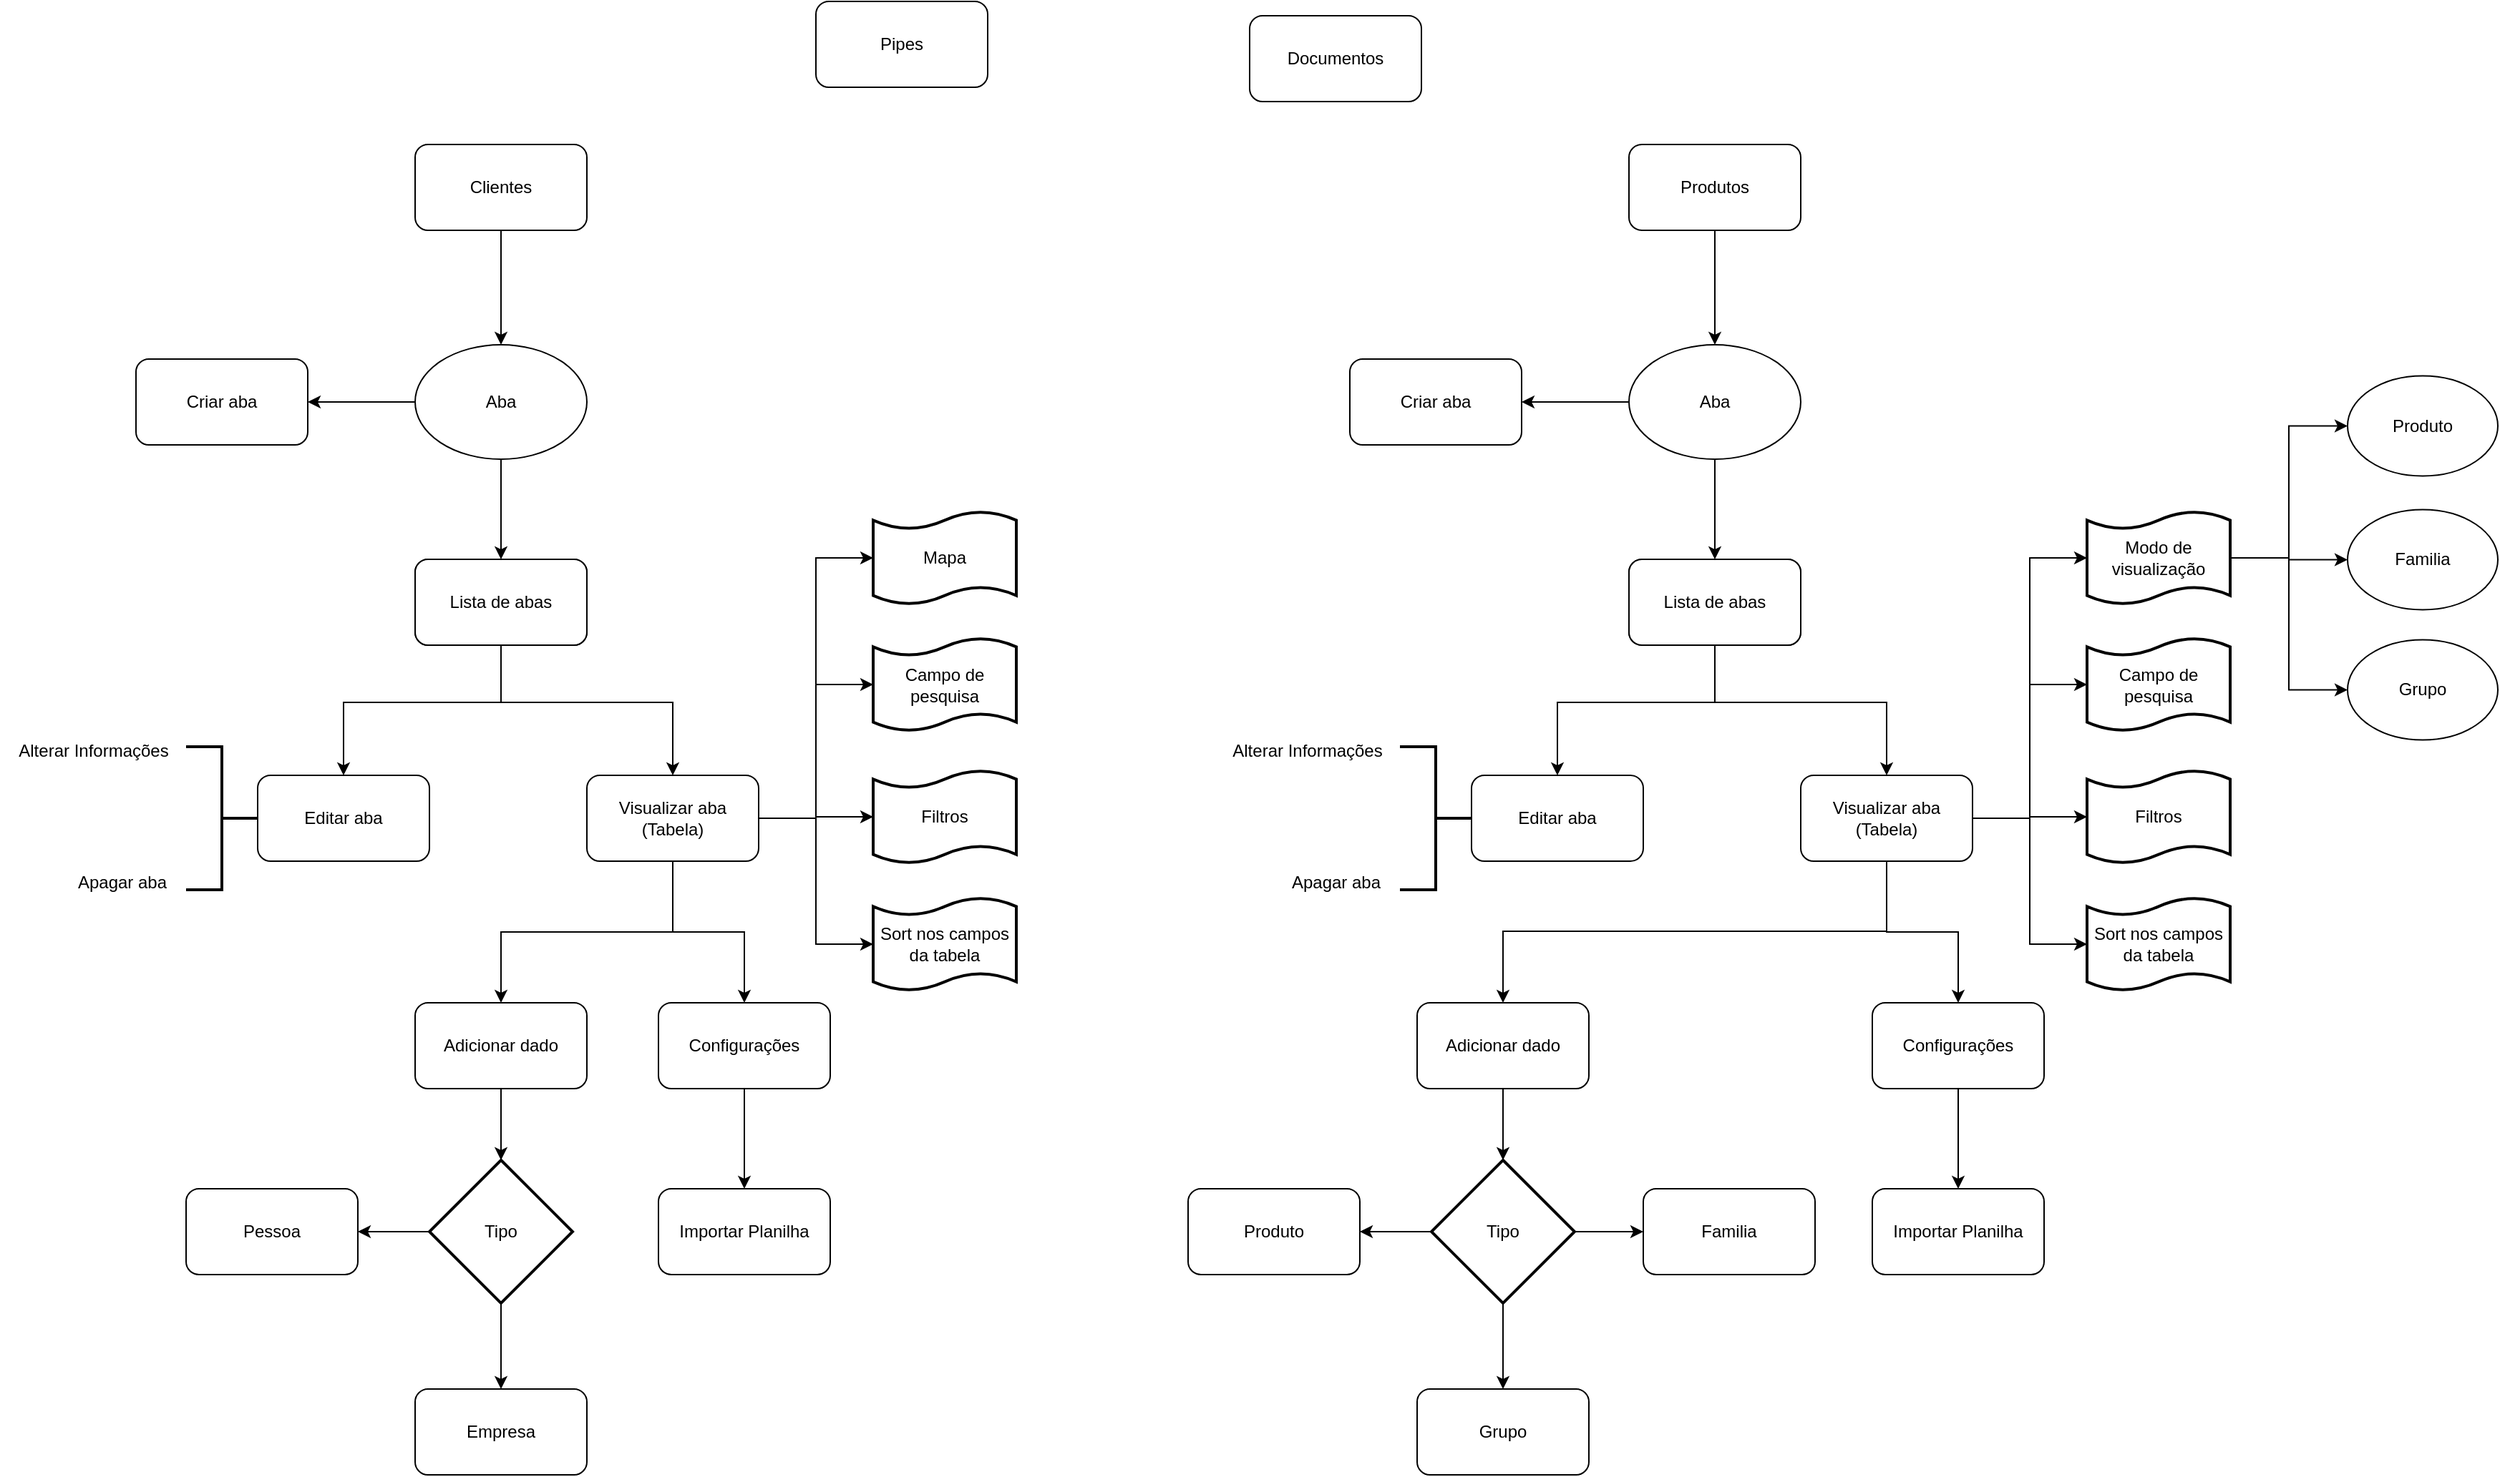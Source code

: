 <mxfile version="22.1.5" type="github">
  <diagram id="C5RBs43oDa-KdzZeNtuy" name="Page-1">
    <mxGraphModel dx="3436" dy="1240" grid="1" gridSize="10" guides="1" tooltips="1" connect="1" arrows="1" fold="1" page="1" pageScale="1" pageWidth="827" pageHeight="1169" math="0" shadow="0">
      <root>
        <mxCell id="WIyWlLk6GJQsqaUBKTNV-0" />
        <mxCell id="WIyWlLk6GJQsqaUBKTNV-1" parent="WIyWlLk6GJQsqaUBKTNV-0" />
        <mxCell id="7p2oG9inGJbOri-XmN-j-11" style="edgeStyle=orthogonalEdgeStyle;rounded=0;orthogonalLoop=1;jettySize=auto;html=1;" edge="1" parent="WIyWlLk6GJQsqaUBKTNV-1" source="7p2oG9inGJbOri-XmN-j-0" target="7p2oG9inGJbOri-XmN-j-10">
          <mxGeometry relative="1" as="geometry" />
        </mxCell>
        <mxCell id="7p2oG9inGJbOri-XmN-j-0" value="Clientes" style="rounded=1;whiteSpace=wrap;html=1;" vertex="1" parent="WIyWlLk6GJQsqaUBKTNV-1">
          <mxGeometry x="-500" y="130" width="120" height="60" as="geometry" />
        </mxCell>
        <mxCell id="7p2oG9inGJbOri-XmN-j-1" value="Pipes" style="rounded=1;whiteSpace=wrap;html=1;" vertex="1" parent="WIyWlLk6GJQsqaUBKTNV-1">
          <mxGeometry x="-220" y="30" width="120" height="60" as="geometry" />
        </mxCell>
        <mxCell id="7p2oG9inGJbOri-XmN-j-2" value="Documentos" style="rounded=1;whiteSpace=wrap;html=1;" vertex="1" parent="WIyWlLk6GJQsqaUBKTNV-1">
          <mxGeometry x="83" y="40" width="120" height="60" as="geometry" />
        </mxCell>
        <mxCell id="7p2oG9inGJbOri-XmN-j-15" style="edgeStyle=orthogonalEdgeStyle;rounded=0;orthogonalLoop=1;jettySize=auto;html=1;entryX=0.5;entryY=0;entryDx=0;entryDy=0;" edge="1" parent="WIyWlLk6GJQsqaUBKTNV-1" source="7p2oG9inGJbOri-XmN-j-10" target="7p2oG9inGJbOri-XmN-j-14">
          <mxGeometry relative="1" as="geometry" />
        </mxCell>
        <mxCell id="7p2oG9inGJbOri-XmN-j-24" style="edgeStyle=orthogonalEdgeStyle;rounded=0;orthogonalLoop=1;jettySize=auto;html=1;" edge="1" parent="WIyWlLk6GJQsqaUBKTNV-1" source="7p2oG9inGJbOri-XmN-j-10" target="7p2oG9inGJbOri-XmN-j-12">
          <mxGeometry relative="1" as="geometry" />
        </mxCell>
        <mxCell id="7p2oG9inGJbOri-XmN-j-10" value="Aba" style="ellipse;whiteSpace=wrap;html=1;" vertex="1" parent="WIyWlLk6GJQsqaUBKTNV-1">
          <mxGeometry x="-500" y="270" width="120" height="80" as="geometry" />
        </mxCell>
        <mxCell id="7p2oG9inGJbOri-XmN-j-12" value="Criar aba" style="rounded=1;whiteSpace=wrap;html=1;" vertex="1" parent="WIyWlLk6GJQsqaUBKTNV-1">
          <mxGeometry x="-695" y="280" width="120" height="60" as="geometry" />
        </mxCell>
        <mxCell id="7p2oG9inGJbOri-XmN-j-14" value="Lista de abas" style="rounded=1;whiteSpace=wrap;html=1;" vertex="1" parent="WIyWlLk6GJQsqaUBKTNV-1">
          <mxGeometry x="-500" y="420" width="120" height="60" as="geometry" />
        </mxCell>
        <mxCell id="7p2oG9inGJbOri-XmN-j-19" style="edgeStyle=orthogonalEdgeStyle;rounded=0;orthogonalLoop=1;jettySize=auto;html=1;entryX=0.5;entryY=0;entryDx=0;entryDy=0;" edge="1" parent="WIyWlLk6GJQsqaUBKTNV-1" source="7p2oG9inGJbOri-XmN-j-16" target="7p2oG9inGJbOri-XmN-j-17">
          <mxGeometry relative="1" as="geometry">
            <Array as="points">
              <mxPoint x="-440" y="520" />
              <mxPoint x="-550" y="520" />
            </Array>
          </mxGeometry>
        </mxCell>
        <mxCell id="7p2oG9inGJbOri-XmN-j-23" style="edgeStyle=orthogonalEdgeStyle;rounded=0;orthogonalLoop=1;jettySize=auto;html=1;entryX=0.5;entryY=0;entryDx=0;entryDy=0;" edge="1" parent="WIyWlLk6GJQsqaUBKTNV-1" source="7p2oG9inGJbOri-XmN-j-16" target="7p2oG9inGJbOri-XmN-j-22">
          <mxGeometry relative="1" as="geometry">
            <Array as="points">
              <mxPoint x="-320" y="520" />
              <mxPoint x="-200" y="520" />
            </Array>
          </mxGeometry>
        </mxCell>
        <mxCell id="7p2oG9inGJbOri-XmN-j-16" value="Lista de abas" style="rounded=1;whiteSpace=wrap;html=1;" vertex="1" parent="WIyWlLk6GJQsqaUBKTNV-1">
          <mxGeometry x="-500" y="420" width="120" height="60" as="geometry" />
        </mxCell>
        <mxCell id="7p2oG9inGJbOri-XmN-j-17" value="Editar aba" style="rounded=1;whiteSpace=wrap;html=1;" vertex="1" parent="WIyWlLk6GJQsqaUBKTNV-1">
          <mxGeometry x="-610" y="571" width="120" height="60" as="geometry" />
        </mxCell>
        <mxCell id="7p2oG9inGJbOri-XmN-j-18" value="" style="strokeWidth=2;html=1;shape=mxgraph.flowchart.annotation_2;align=left;labelPosition=right;pointerEvents=1;rotation=-180;" vertex="1" parent="WIyWlLk6GJQsqaUBKTNV-1">
          <mxGeometry x="-660" y="551" width="50" height="100" as="geometry" />
        </mxCell>
        <mxCell id="7p2oG9inGJbOri-XmN-j-20" value="Alterar Informações" style="text;html=1;align=center;verticalAlign=middle;resizable=0;points=[];autosize=1;strokeColor=none;fillColor=none;" vertex="1" parent="WIyWlLk6GJQsqaUBKTNV-1">
          <mxGeometry x="-790" y="539" width="130" height="30" as="geometry" />
        </mxCell>
        <mxCell id="7p2oG9inGJbOri-XmN-j-21" value="Apagar aba" style="text;html=1;align=center;verticalAlign=middle;resizable=0;points=[];autosize=1;strokeColor=none;fillColor=none;" vertex="1" parent="WIyWlLk6GJQsqaUBKTNV-1">
          <mxGeometry x="-750" y="631" width="90" height="30" as="geometry" />
        </mxCell>
        <mxCell id="7p2oG9inGJbOri-XmN-j-26" style="edgeStyle=orthogonalEdgeStyle;rounded=0;orthogonalLoop=1;jettySize=auto;html=1;entryX=0.5;entryY=0;entryDx=0;entryDy=0;" edge="1" parent="WIyWlLk6GJQsqaUBKTNV-1" source="7p2oG9inGJbOri-XmN-j-22" target="7p2oG9inGJbOri-XmN-j-25">
          <mxGeometry relative="1" as="geometry" />
        </mxCell>
        <mxCell id="7p2oG9inGJbOri-XmN-j-36" style="edgeStyle=orthogonalEdgeStyle;rounded=0;orthogonalLoop=1;jettySize=auto;html=1;entryX=0.5;entryY=0;entryDx=0;entryDy=0;" edge="1" parent="WIyWlLk6GJQsqaUBKTNV-1" source="7p2oG9inGJbOri-XmN-j-22" target="7p2oG9inGJbOri-XmN-j-35">
          <mxGeometry relative="1" as="geometry" />
        </mxCell>
        <mxCell id="7p2oG9inGJbOri-XmN-j-22" value="Visualizar aba&lt;br&gt;(Tabela)" style="rounded=1;whiteSpace=wrap;html=1;" vertex="1" parent="WIyWlLk6GJQsqaUBKTNV-1">
          <mxGeometry x="-380" y="571" width="120" height="60" as="geometry" />
        </mxCell>
        <mxCell id="7p2oG9inGJbOri-XmN-j-28" style="edgeStyle=orthogonalEdgeStyle;rounded=0;orthogonalLoop=1;jettySize=auto;html=1;" edge="1" parent="WIyWlLk6GJQsqaUBKTNV-1" source="7p2oG9inGJbOri-XmN-j-25" target="7p2oG9inGJbOri-XmN-j-27">
          <mxGeometry relative="1" as="geometry" />
        </mxCell>
        <mxCell id="7p2oG9inGJbOri-XmN-j-25" value="Adicionar dado" style="rounded=1;whiteSpace=wrap;html=1;" vertex="1" parent="WIyWlLk6GJQsqaUBKTNV-1">
          <mxGeometry x="-500" y="730" width="120" height="60" as="geometry" />
        </mxCell>
        <mxCell id="7p2oG9inGJbOri-XmN-j-31" style="edgeStyle=orthogonalEdgeStyle;rounded=0;orthogonalLoop=1;jettySize=auto;html=1;" edge="1" parent="WIyWlLk6GJQsqaUBKTNV-1" source="7p2oG9inGJbOri-XmN-j-27" target="7p2oG9inGJbOri-XmN-j-30">
          <mxGeometry relative="1" as="geometry" />
        </mxCell>
        <mxCell id="7p2oG9inGJbOri-XmN-j-32" style="edgeStyle=orthogonalEdgeStyle;rounded=0;orthogonalLoop=1;jettySize=auto;html=1;" edge="1" parent="WIyWlLk6GJQsqaUBKTNV-1" source="7p2oG9inGJbOri-XmN-j-27" target="7p2oG9inGJbOri-XmN-j-29">
          <mxGeometry relative="1" as="geometry" />
        </mxCell>
        <mxCell id="7p2oG9inGJbOri-XmN-j-27" value="Tipo" style="strokeWidth=2;html=1;shape=mxgraph.flowchart.decision;whiteSpace=wrap;" vertex="1" parent="WIyWlLk6GJQsqaUBKTNV-1">
          <mxGeometry x="-490" y="840" width="100" height="100" as="geometry" />
        </mxCell>
        <mxCell id="7p2oG9inGJbOri-XmN-j-29" value="Pessoa" style="rounded=1;whiteSpace=wrap;html=1;" vertex="1" parent="WIyWlLk6GJQsqaUBKTNV-1">
          <mxGeometry x="-660" y="860" width="120" height="60" as="geometry" />
        </mxCell>
        <mxCell id="7p2oG9inGJbOri-XmN-j-30" value="Empresa" style="rounded=1;whiteSpace=wrap;html=1;" vertex="1" parent="WIyWlLk6GJQsqaUBKTNV-1">
          <mxGeometry x="-500" y="1000" width="120" height="60" as="geometry" />
        </mxCell>
        <mxCell id="7p2oG9inGJbOri-XmN-j-38" style="edgeStyle=orthogonalEdgeStyle;rounded=0;orthogonalLoop=1;jettySize=auto;html=1;entryX=0.5;entryY=0;entryDx=0;entryDy=0;" edge="1" parent="WIyWlLk6GJQsqaUBKTNV-1" source="7p2oG9inGJbOri-XmN-j-35" target="7p2oG9inGJbOri-XmN-j-37">
          <mxGeometry relative="1" as="geometry" />
        </mxCell>
        <mxCell id="7p2oG9inGJbOri-XmN-j-35" value="Configurações" style="rounded=1;whiteSpace=wrap;html=1;" vertex="1" parent="WIyWlLk6GJQsqaUBKTNV-1">
          <mxGeometry x="-330" y="730" width="120" height="60" as="geometry" />
        </mxCell>
        <mxCell id="7p2oG9inGJbOri-XmN-j-37" value="Importar Planilha" style="rounded=1;whiteSpace=wrap;html=1;" vertex="1" parent="WIyWlLk6GJQsqaUBKTNV-1">
          <mxGeometry x="-330" y="860" width="120" height="60" as="geometry" />
        </mxCell>
        <mxCell id="7p2oG9inGJbOri-XmN-j-41" value="Campo de pesquisa" style="shape=tape;whiteSpace=wrap;html=1;strokeWidth=2;size=0.19" vertex="1" parent="WIyWlLk6GJQsqaUBKTNV-1">
          <mxGeometry x="-180" y="475" width="100" height="65" as="geometry" />
        </mxCell>
        <mxCell id="7p2oG9inGJbOri-XmN-j-42" style="edgeStyle=orthogonalEdgeStyle;rounded=0;orthogonalLoop=1;jettySize=auto;html=1;entryX=0;entryY=0.5;entryDx=0;entryDy=0;entryPerimeter=0;" edge="1" parent="WIyWlLk6GJQsqaUBKTNV-1" source="7p2oG9inGJbOri-XmN-j-22" target="7p2oG9inGJbOri-XmN-j-41">
          <mxGeometry relative="1" as="geometry" />
        </mxCell>
        <mxCell id="7p2oG9inGJbOri-XmN-j-43" value="Mapa" style="shape=tape;whiteSpace=wrap;html=1;strokeWidth=2;size=0.19" vertex="1" parent="WIyWlLk6GJQsqaUBKTNV-1">
          <mxGeometry x="-180" y="386.5" width="100" height="65" as="geometry" />
        </mxCell>
        <mxCell id="7p2oG9inGJbOri-XmN-j-44" style="edgeStyle=orthogonalEdgeStyle;rounded=0;orthogonalLoop=1;jettySize=auto;html=1;entryX=0;entryY=0.5;entryDx=0;entryDy=0;entryPerimeter=0;" edge="1" parent="WIyWlLk6GJQsqaUBKTNV-1" source="7p2oG9inGJbOri-XmN-j-22" target="7p2oG9inGJbOri-XmN-j-43">
          <mxGeometry relative="1" as="geometry" />
        </mxCell>
        <mxCell id="7p2oG9inGJbOri-XmN-j-45" value="Filtros" style="shape=tape;whiteSpace=wrap;html=1;strokeWidth=2;size=0.19" vertex="1" parent="WIyWlLk6GJQsqaUBKTNV-1">
          <mxGeometry x="-180" y="567.5" width="100" height="65" as="geometry" />
        </mxCell>
        <mxCell id="7p2oG9inGJbOri-XmN-j-46" style="edgeStyle=orthogonalEdgeStyle;rounded=0;orthogonalLoop=1;jettySize=auto;html=1;entryX=0;entryY=0.5;entryDx=0;entryDy=0;entryPerimeter=0;" edge="1" parent="WIyWlLk6GJQsqaUBKTNV-1" source="7p2oG9inGJbOri-XmN-j-22" target="7p2oG9inGJbOri-XmN-j-45">
          <mxGeometry relative="1" as="geometry" />
        </mxCell>
        <mxCell id="7p2oG9inGJbOri-XmN-j-47" value="Sort nos campos&lt;br&gt;da tabela" style="shape=tape;whiteSpace=wrap;html=1;strokeWidth=2;size=0.19" vertex="1" parent="WIyWlLk6GJQsqaUBKTNV-1">
          <mxGeometry x="-180" y="656.5" width="100" height="65" as="geometry" />
        </mxCell>
        <mxCell id="7p2oG9inGJbOri-XmN-j-48" style="edgeStyle=orthogonalEdgeStyle;rounded=0;orthogonalLoop=1;jettySize=auto;html=1;entryX=0;entryY=0.5;entryDx=0;entryDy=0;entryPerimeter=0;" edge="1" parent="WIyWlLk6GJQsqaUBKTNV-1" source="7p2oG9inGJbOri-XmN-j-22" target="7p2oG9inGJbOri-XmN-j-47">
          <mxGeometry relative="1" as="geometry" />
        </mxCell>
        <mxCell id="7p2oG9inGJbOri-XmN-j-49" style="edgeStyle=orthogonalEdgeStyle;rounded=0;orthogonalLoop=1;jettySize=auto;html=1;" edge="1" parent="WIyWlLk6GJQsqaUBKTNV-1" source="7p2oG9inGJbOri-XmN-j-50" target="7p2oG9inGJbOri-XmN-j-53">
          <mxGeometry relative="1" as="geometry" />
        </mxCell>
        <mxCell id="7p2oG9inGJbOri-XmN-j-50" value="Produtos" style="rounded=1;whiteSpace=wrap;html=1;" vertex="1" parent="WIyWlLk6GJQsqaUBKTNV-1">
          <mxGeometry x="348" y="130" width="120" height="60" as="geometry" />
        </mxCell>
        <mxCell id="7p2oG9inGJbOri-XmN-j-51" style="edgeStyle=orthogonalEdgeStyle;rounded=0;orthogonalLoop=1;jettySize=auto;html=1;entryX=0.5;entryY=0;entryDx=0;entryDy=0;" edge="1" parent="WIyWlLk6GJQsqaUBKTNV-1" source="7p2oG9inGJbOri-XmN-j-53" target="7p2oG9inGJbOri-XmN-j-55">
          <mxGeometry relative="1" as="geometry" />
        </mxCell>
        <mxCell id="7p2oG9inGJbOri-XmN-j-52" style="edgeStyle=orthogonalEdgeStyle;rounded=0;orthogonalLoop=1;jettySize=auto;html=1;" edge="1" parent="WIyWlLk6GJQsqaUBKTNV-1" source="7p2oG9inGJbOri-XmN-j-53" target="7p2oG9inGJbOri-XmN-j-54">
          <mxGeometry relative="1" as="geometry" />
        </mxCell>
        <mxCell id="7p2oG9inGJbOri-XmN-j-53" value="Aba" style="ellipse;whiteSpace=wrap;html=1;" vertex="1" parent="WIyWlLk6GJQsqaUBKTNV-1">
          <mxGeometry x="348" y="270" width="120" height="80" as="geometry" />
        </mxCell>
        <mxCell id="7p2oG9inGJbOri-XmN-j-54" value="Criar aba" style="rounded=1;whiteSpace=wrap;html=1;" vertex="1" parent="WIyWlLk6GJQsqaUBKTNV-1">
          <mxGeometry x="153" y="280" width="120" height="60" as="geometry" />
        </mxCell>
        <mxCell id="7p2oG9inGJbOri-XmN-j-55" value="Lista de abas" style="rounded=1;whiteSpace=wrap;html=1;" vertex="1" parent="WIyWlLk6GJQsqaUBKTNV-1">
          <mxGeometry x="348" y="420" width="120" height="60" as="geometry" />
        </mxCell>
        <mxCell id="7p2oG9inGJbOri-XmN-j-56" style="edgeStyle=orthogonalEdgeStyle;rounded=0;orthogonalLoop=1;jettySize=auto;html=1;entryX=0.5;entryY=0;entryDx=0;entryDy=0;" edge="1" parent="WIyWlLk6GJQsqaUBKTNV-1" source="7p2oG9inGJbOri-XmN-j-58" target="7p2oG9inGJbOri-XmN-j-59">
          <mxGeometry relative="1" as="geometry">
            <Array as="points">
              <mxPoint x="408" y="520" />
              <mxPoint x="298" y="520" />
            </Array>
          </mxGeometry>
        </mxCell>
        <mxCell id="7p2oG9inGJbOri-XmN-j-57" style="edgeStyle=orthogonalEdgeStyle;rounded=0;orthogonalLoop=1;jettySize=auto;html=1;entryX=0.5;entryY=0;entryDx=0;entryDy=0;" edge="1" parent="WIyWlLk6GJQsqaUBKTNV-1" source="7p2oG9inGJbOri-XmN-j-58" target="7p2oG9inGJbOri-XmN-j-65">
          <mxGeometry relative="1" as="geometry">
            <Array as="points">
              <mxPoint x="528" y="520" />
              <mxPoint x="648" y="520" />
            </Array>
          </mxGeometry>
        </mxCell>
        <mxCell id="7p2oG9inGJbOri-XmN-j-58" value="Lista de abas" style="rounded=1;whiteSpace=wrap;html=1;" vertex="1" parent="WIyWlLk6GJQsqaUBKTNV-1">
          <mxGeometry x="348" y="420" width="120" height="60" as="geometry" />
        </mxCell>
        <mxCell id="7p2oG9inGJbOri-XmN-j-59" value="Editar aba" style="rounded=1;whiteSpace=wrap;html=1;" vertex="1" parent="WIyWlLk6GJQsqaUBKTNV-1">
          <mxGeometry x="238" y="571" width="120" height="60" as="geometry" />
        </mxCell>
        <mxCell id="7p2oG9inGJbOri-XmN-j-60" value="" style="strokeWidth=2;html=1;shape=mxgraph.flowchart.annotation_2;align=left;labelPosition=right;pointerEvents=1;rotation=-180;" vertex="1" parent="WIyWlLk6GJQsqaUBKTNV-1">
          <mxGeometry x="188" y="551" width="50" height="100" as="geometry" />
        </mxCell>
        <mxCell id="7p2oG9inGJbOri-XmN-j-61" value="Alterar Informações" style="text;html=1;align=center;verticalAlign=middle;resizable=0;points=[];autosize=1;strokeColor=none;fillColor=none;" vertex="1" parent="WIyWlLk6GJQsqaUBKTNV-1">
          <mxGeometry x="58" y="539" width="130" height="30" as="geometry" />
        </mxCell>
        <mxCell id="7p2oG9inGJbOri-XmN-j-62" value="Apagar aba" style="text;html=1;align=center;verticalAlign=middle;resizable=0;points=[];autosize=1;strokeColor=none;fillColor=none;" vertex="1" parent="WIyWlLk6GJQsqaUBKTNV-1">
          <mxGeometry x="98" y="631" width="90" height="30" as="geometry" />
        </mxCell>
        <mxCell id="7p2oG9inGJbOri-XmN-j-63" style="edgeStyle=orthogonalEdgeStyle;rounded=0;orthogonalLoop=1;jettySize=auto;html=1;entryX=0.5;entryY=0;entryDx=0;entryDy=0;" edge="1" parent="WIyWlLk6GJQsqaUBKTNV-1" source="7p2oG9inGJbOri-XmN-j-65" target="7p2oG9inGJbOri-XmN-j-67">
          <mxGeometry relative="1" as="geometry">
            <Array as="points">
              <mxPoint x="528" y="680" />
              <mxPoint x="260" y="680" />
            </Array>
          </mxGeometry>
        </mxCell>
        <mxCell id="7p2oG9inGJbOri-XmN-j-64" style="edgeStyle=orthogonalEdgeStyle;rounded=0;orthogonalLoop=1;jettySize=auto;html=1;entryX=0.5;entryY=0;entryDx=0;entryDy=0;" edge="1" parent="WIyWlLk6GJQsqaUBKTNV-1" source="7p2oG9inGJbOri-XmN-j-65" target="7p2oG9inGJbOri-XmN-j-74">
          <mxGeometry relative="1" as="geometry" />
        </mxCell>
        <mxCell id="7p2oG9inGJbOri-XmN-j-65" value="Visualizar aba&lt;br&gt;(Tabela)" style="rounded=1;whiteSpace=wrap;html=1;" vertex="1" parent="WIyWlLk6GJQsqaUBKTNV-1">
          <mxGeometry x="468" y="571" width="120" height="60" as="geometry" />
        </mxCell>
        <mxCell id="7p2oG9inGJbOri-XmN-j-66" style="edgeStyle=orthogonalEdgeStyle;rounded=0;orthogonalLoop=1;jettySize=auto;html=1;" edge="1" parent="WIyWlLk6GJQsqaUBKTNV-1" source="7p2oG9inGJbOri-XmN-j-67" target="7p2oG9inGJbOri-XmN-j-70">
          <mxGeometry relative="1" as="geometry" />
        </mxCell>
        <mxCell id="7p2oG9inGJbOri-XmN-j-67" value="Adicionar dado" style="rounded=1;whiteSpace=wrap;html=1;" vertex="1" parent="WIyWlLk6GJQsqaUBKTNV-1">
          <mxGeometry x="200" y="730" width="120" height="60" as="geometry" />
        </mxCell>
        <mxCell id="7p2oG9inGJbOri-XmN-j-68" style="edgeStyle=orthogonalEdgeStyle;rounded=0;orthogonalLoop=1;jettySize=auto;html=1;" edge="1" parent="WIyWlLk6GJQsqaUBKTNV-1" source="7p2oG9inGJbOri-XmN-j-70" target="7p2oG9inGJbOri-XmN-j-72">
          <mxGeometry relative="1" as="geometry" />
        </mxCell>
        <mxCell id="7p2oG9inGJbOri-XmN-j-69" style="edgeStyle=orthogonalEdgeStyle;rounded=0;orthogonalLoop=1;jettySize=auto;html=1;" edge="1" parent="WIyWlLk6GJQsqaUBKTNV-1" source="7p2oG9inGJbOri-XmN-j-70" target="7p2oG9inGJbOri-XmN-j-71">
          <mxGeometry relative="1" as="geometry" />
        </mxCell>
        <mxCell id="7p2oG9inGJbOri-XmN-j-85" style="edgeStyle=orthogonalEdgeStyle;rounded=0;orthogonalLoop=1;jettySize=auto;html=1;entryX=0;entryY=0.5;entryDx=0;entryDy=0;" edge="1" parent="WIyWlLk6GJQsqaUBKTNV-1" source="7p2oG9inGJbOri-XmN-j-70" target="7p2oG9inGJbOri-XmN-j-84">
          <mxGeometry relative="1" as="geometry" />
        </mxCell>
        <mxCell id="7p2oG9inGJbOri-XmN-j-70" value="Tipo" style="strokeWidth=2;html=1;shape=mxgraph.flowchart.decision;whiteSpace=wrap;" vertex="1" parent="WIyWlLk6GJQsqaUBKTNV-1">
          <mxGeometry x="210" y="840" width="100" height="100" as="geometry" />
        </mxCell>
        <mxCell id="7p2oG9inGJbOri-XmN-j-71" value="Produto" style="rounded=1;whiteSpace=wrap;html=1;" vertex="1" parent="WIyWlLk6GJQsqaUBKTNV-1">
          <mxGeometry x="40" y="860" width="120" height="60" as="geometry" />
        </mxCell>
        <mxCell id="7p2oG9inGJbOri-XmN-j-72" value="Grupo" style="rounded=1;whiteSpace=wrap;html=1;" vertex="1" parent="WIyWlLk6GJQsqaUBKTNV-1">
          <mxGeometry x="200" y="1000" width="120" height="60" as="geometry" />
        </mxCell>
        <mxCell id="7p2oG9inGJbOri-XmN-j-73" style="edgeStyle=orthogonalEdgeStyle;rounded=0;orthogonalLoop=1;jettySize=auto;html=1;entryX=0.5;entryY=0;entryDx=0;entryDy=0;" edge="1" parent="WIyWlLk6GJQsqaUBKTNV-1" source="7p2oG9inGJbOri-XmN-j-74" target="7p2oG9inGJbOri-XmN-j-75">
          <mxGeometry relative="1" as="geometry" />
        </mxCell>
        <mxCell id="7p2oG9inGJbOri-XmN-j-74" value="Configurações" style="rounded=1;whiteSpace=wrap;html=1;" vertex="1" parent="WIyWlLk6GJQsqaUBKTNV-1">
          <mxGeometry x="518" y="730" width="120" height="60" as="geometry" />
        </mxCell>
        <mxCell id="7p2oG9inGJbOri-XmN-j-75" value="Importar Planilha" style="rounded=1;whiteSpace=wrap;html=1;" vertex="1" parent="WIyWlLk6GJQsqaUBKTNV-1">
          <mxGeometry x="518" y="860" width="120" height="60" as="geometry" />
        </mxCell>
        <mxCell id="7p2oG9inGJbOri-XmN-j-76" value="Campo de pesquisa" style="shape=tape;whiteSpace=wrap;html=1;strokeWidth=2;size=0.19" vertex="1" parent="WIyWlLk6GJQsqaUBKTNV-1">
          <mxGeometry x="668" y="475" width="100" height="65" as="geometry" />
        </mxCell>
        <mxCell id="7p2oG9inGJbOri-XmN-j-77" style="edgeStyle=orthogonalEdgeStyle;rounded=0;orthogonalLoop=1;jettySize=auto;html=1;entryX=0;entryY=0.5;entryDx=0;entryDy=0;entryPerimeter=0;" edge="1" parent="WIyWlLk6GJQsqaUBKTNV-1" source="7p2oG9inGJbOri-XmN-j-65" target="7p2oG9inGJbOri-XmN-j-76">
          <mxGeometry relative="1" as="geometry" />
        </mxCell>
        <mxCell id="7p2oG9inGJbOri-XmN-j-80" value="Filtros" style="shape=tape;whiteSpace=wrap;html=1;strokeWidth=2;size=0.19" vertex="1" parent="WIyWlLk6GJQsqaUBKTNV-1">
          <mxGeometry x="668" y="567.5" width="100" height="65" as="geometry" />
        </mxCell>
        <mxCell id="7p2oG9inGJbOri-XmN-j-81" style="edgeStyle=orthogonalEdgeStyle;rounded=0;orthogonalLoop=1;jettySize=auto;html=1;entryX=0;entryY=0.5;entryDx=0;entryDy=0;entryPerimeter=0;" edge="1" parent="WIyWlLk6GJQsqaUBKTNV-1" source="7p2oG9inGJbOri-XmN-j-65" target="7p2oG9inGJbOri-XmN-j-80">
          <mxGeometry relative="1" as="geometry" />
        </mxCell>
        <mxCell id="7p2oG9inGJbOri-XmN-j-82" value="Sort nos campos&lt;br&gt;da tabela" style="shape=tape;whiteSpace=wrap;html=1;strokeWidth=2;size=0.19" vertex="1" parent="WIyWlLk6GJQsqaUBKTNV-1">
          <mxGeometry x="668" y="656.5" width="100" height="65" as="geometry" />
        </mxCell>
        <mxCell id="7p2oG9inGJbOri-XmN-j-83" style="edgeStyle=orthogonalEdgeStyle;rounded=0;orthogonalLoop=1;jettySize=auto;html=1;entryX=0;entryY=0.5;entryDx=0;entryDy=0;entryPerimeter=0;" edge="1" parent="WIyWlLk6GJQsqaUBKTNV-1" source="7p2oG9inGJbOri-XmN-j-65" target="7p2oG9inGJbOri-XmN-j-82">
          <mxGeometry relative="1" as="geometry" />
        </mxCell>
        <mxCell id="7p2oG9inGJbOri-XmN-j-84" value="Familia" style="rounded=1;whiteSpace=wrap;html=1;" vertex="1" parent="WIyWlLk6GJQsqaUBKTNV-1">
          <mxGeometry x="358" y="860" width="120" height="60" as="geometry" />
        </mxCell>
        <mxCell id="7p2oG9inGJbOri-XmN-j-91" style="edgeStyle=orthogonalEdgeStyle;rounded=0;orthogonalLoop=1;jettySize=auto;html=1;entryX=0;entryY=0.5;entryDx=0;entryDy=0;" edge="1" parent="WIyWlLk6GJQsqaUBKTNV-1" source="7p2oG9inGJbOri-XmN-j-86" target="7p2oG9inGJbOri-XmN-j-90">
          <mxGeometry relative="1" as="geometry" />
        </mxCell>
        <mxCell id="7p2oG9inGJbOri-XmN-j-92" style="edgeStyle=orthogonalEdgeStyle;rounded=0;orthogonalLoop=1;jettySize=auto;html=1;entryX=0;entryY=0.5;entryDx=0;entryDy=0;" edge="1" parent="WIyWlLk6GJQsqaUBKTNV-1" source="7p2oG9inGJbOri-XmN-j-86" target="7p2oG9inGJbOri-XmN-j-89">
          <mxGeometry relative="1" as="geometry" />
        </mxCell>
        <mxCell id="7p2oG9inGJbOri-XmN-j-93" style="edgeStyle=orthogonalEdgeStyle;rounded=0;orthogonalLoop=1;jettySize=auto;html=1;entryX=0;entryY=0.5;entryDx=0;entryDy=0;" edge="1" parent="WIyWlLk6GJQsqaUBKTNV-1" source="7p2oG9inGJbOri-XmN-j-86" target="7p2oG9inGJbOri-XmN-j-88">
          <mxGeometry relative="1" as="geometry" />
        </mxCell>
        <mxCell id="7p2oG9inGJbOri-XmN-j-86" value="Modo de&lt;br&gt;visualização" style="shape=tape;whiteSpace=wrap;html=1;strokeWidth=2;size=0.19" vertex="1" parent="WIyWlLk6GJQsqaUBKTNV-1">
          <mxGeometry x="668" y="386.5" width="100" height="65" as="geometry" />
        </mxCell>
        <mxCell id="7p2oG9inGJbOri-XmN-j-87" style="edgeStyle=orthogonalEdgeStyle;rounded=0;orthogonalLoop=1;jettySize=auto;html=1;entryX=0;entryY=0.5;entryDx=0;entryDy=0;entryPerimeter=0;" edge="1" parent="WIyWlLk6GJQsqaUBKTNV-1" source="7p2oG9inGJbOri-XmN-j-65" target="7p2oG9inGJbOri-XmN-j-86">
          <mxGeometry relative="1" as="geometry" />
        </mxCell>
        <mxCell id="7p2oG9inGJbOri-XmN-j-88" value="Produto" style="ellipse;whiteSpace=wrap;html=1;" vertex="1" parent="WIyWlLk6GJQsqaUBKTNV-1">
          <mxGeometry x="850" y="291.75" width="105" height="70" as="geometry" />
        </mxCell>
        <mxCell id="7p2oG9inGJbOri-XmN-j-89" value="Familia" style="ellipse;whiteSpace=wrap;html=1;" vertex="1" parent="WIyWlLk6GJQsqaUBKTNV-1">
          <mxGeometry x="850" y="385.25" width="105" height="70" as="geometry" />
        </mxCell>
        <mxCell id="7p2oG9inGJbOri-XmN-j-90" value="Grupo" style="ellipse;whiteSpace=wrap;html=1;" vertex="1" parent="WIyWlLk6GJQsqaUBKTNV-1">
          <mxGeometry x="850" y="476.25" width="105" height="70" as="geometry" />
        </mxCell>
      </root>
    </mxGraphModel>
  </diagram>
</mxfile>

